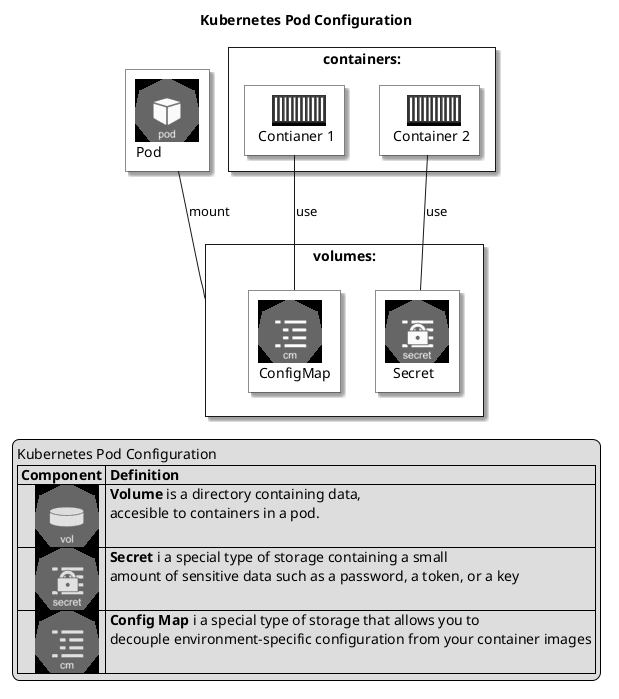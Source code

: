 @startuml kubernetes-storage-components
'Icons
!include <kubernetes/k8s-sprites-labeled-25pct>
!include <aws/Compute/AmazonECS/ECScontainer/ECScontainer>
!include <tupadr3/font-awesome-5/user>
'Global Styles
'!include https://raw.githubusercontent.com/Piotr1215/dca-prep-kit/master/diagrams/styles.iuml
skinparam componentShadowing true
skinparam rectangleRoundCorner 0
skinparam rectangleBorderStyle default
skinparam rectangleBackgroundColor white
skinparam componentBackgroundColor white
skinparam linetype poly
skinparam rectangleShadowing true
'skinparam monochrome false
!define TITLE Kubernetes Pod Configuration

title TITLE
rectangle "<$pod>" as pod

rectangle "<$pod>\nPod" as pod
rectangle "containers:" as containers {
        rectangle "     <$ECScontainer>\n Contianer 1" as cont1
        rectangle "     <$ECScontainer>\n Container 2" as cont2
    }
    rectangle "volumes:" as volumes {
        rectangle "<$cm>\nConfigMap" as cm
        rectangle "<$secret>\n  Secret" as sec
    }
pod -- volumes : mount
cont1 -- cm : use
cont2 -- sec : use
legend left
TITLE
|= Component |= Definition |
|     <$vol> | **Volume** is a directory containing data,\n accesible to containers in a pod. |
|     <$secret> | **Secret** i a special type of storage containing a small\n amount of sensitive data such as a password, a token, or a key |
|     <$cm> | **Config Map** i a special type of storage that allows you to\n decouple environment-specific configuration from your container images |
endlegend
@enduml